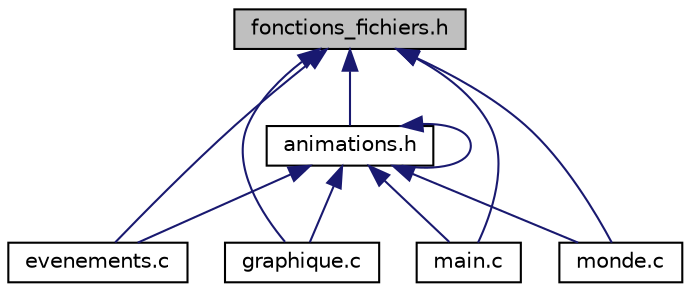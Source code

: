 digraph "fonctions_fichiers.h"
{
 // LATEX_PDF_SIZE
  edge [fontname="Helvetica",fontsize="10",labelfontname="Helvetica",labelfontsize="10"];
  node [fontname="Helvetica",fontsize="10",shape=record];
  Node1 [label="fonctions_fichiers.h",height=0.2,width=0.4,color="black", fillcolor="grey75", style="filled", fontcolor="black",tooltip="Module de gestion des fonctions fichiers (en-tête)."];
  Node1 -> Node2 [dir="back",color="midnightblue",fontsize="10",style="solid"];
  Node2 [label="animations.h",height=0.2,width=0.4,color="black", fillcolor="white", style="filled",URL="$animations_8h.html",tooltip="Module de gestion des animations (en-tête)."];
  Node2 -> Node2 [dir="back",color="midnightblue",fontsize="10",style="solid"];
  Node2 -> Node3 [dir="back",color="midnightblue",fontsize="10",style="solid"];
  Node3 [label="evenements.c",height=0.2,width=0.4,color="black", fillcolor="white", style="filled",URL="$evenements_8c.html",tooltip="Module de gestion des animations."];
  Node2 -> Node4 [dir="back",color="midnightblue",fontsize="10",style="solid"];
  Node4 [label="graphique.c",height=0.2,width=0.4,color="black", fillcolor="white", style="filled",URL="$graphique_8c.html",tooltip="Module de gestion de l'affichage graphique."];
  Node2 -> Node5 [dir="back",color="midnightblue",fontsize="10",style="solid"];
  Node5 [label="main.c",height=0.2,width=0.4,color="black", fillcolor="white", style="filled",URL="$main_8c.html",tooltip="Programme principal."];
  Node2 -> Node6 [dir="back",color="midnightblue",fontsize="10",style="solid"];
  Node6 [label="monde.c",height=0.2,width=0.4,color="black", fillcolor="white", style="filled",URL="$monde_8c.html",tooltip="Module de gestion des données du monde."];
  Node1 -> Node3 [dir="back",color="midnightblue",fontsize="10",style="solid"];
  Node1 -> Node4 [dir="back",color="midnightblue",fontsize="10",style="solid"];
  Node1 -> Node5 [dir="back",color="midnightblue",fontsize="10",style="solid"];
  Node1 -> Node6 [dir="back",color="midnightblue",fontsize="10",style="solid"];
}
